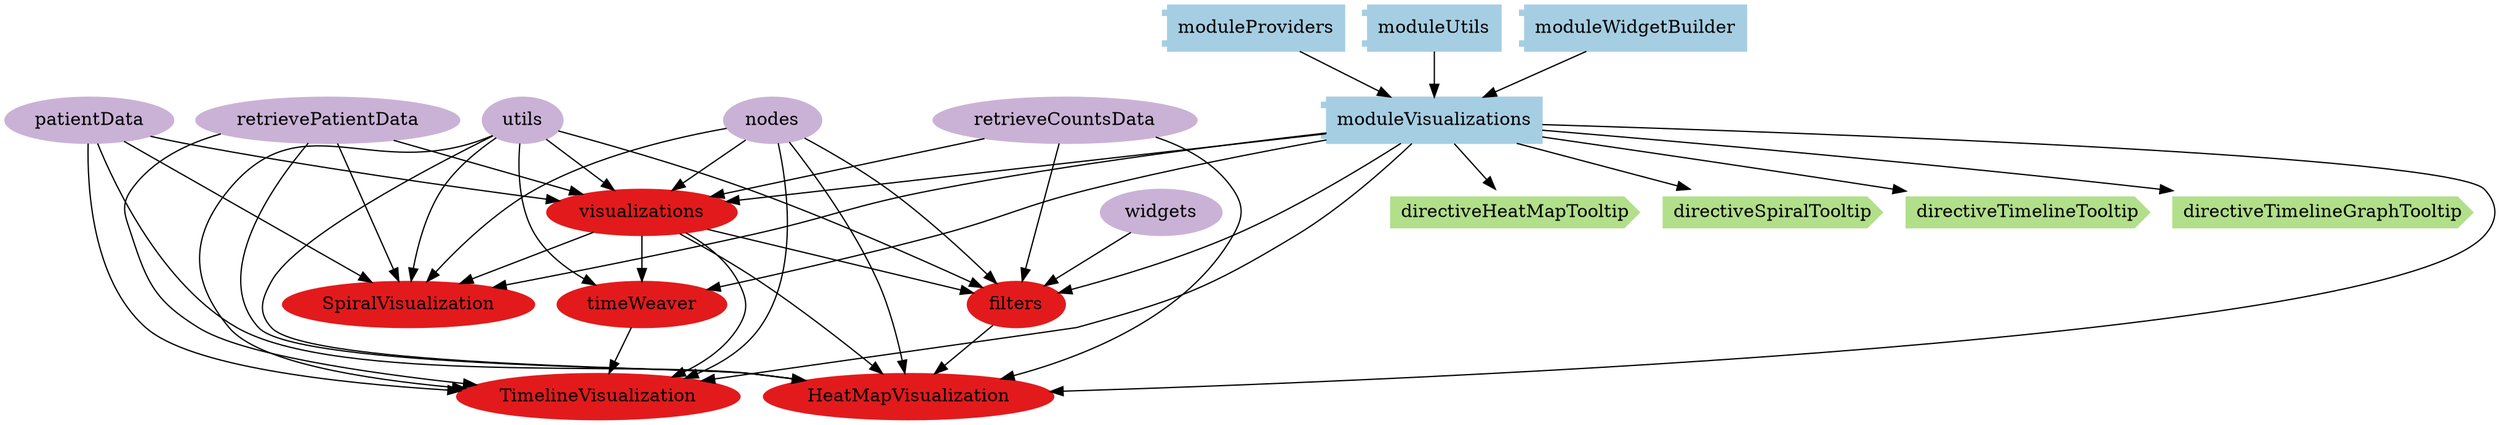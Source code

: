 digraph dependencies {
  node[shape="component",style="filled",colorscheme=paired12]


    node[shape="component"]
    "moduleVisualizations"[label="moduleVisualizations", color=1]

    
      "moduleProviders"[label="moduleProviders", color=1]
      "moduleProviders" -> "moduleVisualizations"
    
      "moduleUtils"[label="moduleUtils", color=1]
      "moduleUtils" -> "moduleVisualizations"
    
      "moduleWidgetBuilder"[label="moduleWidgetBuilder", color=1]
      "moduleWidgetBuilder" -> "moduleVisualizations"
    


    node[shape="ellipse"]
    


    

    

    
      "HeatMapVisualization"[label="HeatMapVisualization", color=6]
      "moduleVisualizations" -> "HeatMapVisualization"
    
      "SpiralVisualization"[label="SpiralVisualization", color=6]
      "moduleVisualizations" -> "SpiralVisualization"
    
      "TimelineVisualization"[label="TimelineVisualization", color=6]
      "moduleVisualizations" -> "TimelineVisualization"
    
      "timeWeaver"[label="timeWeaver", color=6]
      "moduleVisualizations" -> "timeWeaver"
    
      "filters"[label="filters", color=6]
      "moduleVisualizations" -> "filters"
    
      "visualizations"[label="visualizations", color=6]
      "moduleVisualizations" -> "visualizations"
    

    node[shape="cds"]
    

    
      "directiveHeatMapTooltip"[label="directiveHeatMapTooltip", color=3]
      "moduleVisualizations" -> "directiveHeatMapTooltip"
    
      "directiveSpiralTooltip"[label="directiveSpiralTooltip", color=3]
      "moduleVisualizations" -> "directiveSpiralTooltip"
    
      "directiveTimelineTooltip"[label="directiveTimelineTooltip", color=3]
      "moduleVisualizations" -> "directiveTimelineTooltip"
    
      "directiveTimelineGraphTooltip"[label="directiveTimelineGraphTooltip", color=3]
      "moduleVisualizations" -> "directiveTimelineGraphTooltip"
    









    node[shape="ellipse",style="filled", color=9]
    

    
      
    
      
    
      
    
      
    


    

    

    
      
        "visualizations"[label="visualizations"]
        "visualizations" -> "HeatMapVisualization"
      
        "filters"[label="filters"]
        "filters" -> "HeatMapVisualization"
      
        "patientData"[label="patientData"]
        "patientData" -> "HeatMapVisualization"
      
        "retrieveCountsData"[label="retrieveCountsData"]
        "retrieveCountsData" -> "HeatMapVisualization"
      
        "retrievePatientData"[label="retrievePatientData"]
        "retrievePatientData" -> "HeatMapVisualization"
      
        "utils"[label="utils"]
        "utils" -> "HeatMapVisualization"
      
        "nodes"[label="nodes"]
        "nodes" -> "HeatMapVisualization"
      
    
      
        "visualizations"[label="visualizations"]
        "visualizations" -> "SpiralVisualization"
      
        "patientData"[label="patientData"]
        "patientData" -> "SpiralVisualization"
      
        "retrievePatientData"[label="retrievePatientData"]
        "retrievePatientData" -> "SpiralVisualization"
      
        "utils"[label="utils"]
        "utils" -> "SpiralVisualization"
      
        "nodes"[label="nodes"]
        "nodes" -> "SpiralVisualization"
      
    
      
        "visualizations"[label="visualizations"]
        "visualizations" -> "TimelineVisualization"
      
        "patientData"[label="patientData"]
        "patientData" -> "TimelineVisualization"
      
        "retrievePatientData"[label="retrievePatientData"]
        "retrievePatientData" -> "TimelineVisualization"
      
        "utils"[label="utils"]
        "utils" -> "TimelineVisualization"
      
        "nodes"[label="nodes"]
        "nodes" -> "TimelineVisualization"
      
        "timeWeaver"[label="timeWeaver"]
        "timeWeaver" -> "TimelineVisualization"
      
    
      
        "utils"[label="utils"]
        "utils" -> "timeWeaver"
      
        "visualizations"[label="visualizations"]
        "visualizations" -> "timeWeaver"
      
    
      
        "retrieveCountsData"[label="retrieveCountsData"]
        "retrieveCountsData" -> "filters"
      
        "utils"[label="utils"]
        "utils" -> "filters"
      
        "nodes"[label="nodes"]
        "nodes" -> "filters"
      
        "visualizations"[label="visualizations"]
        "visualizations" -> "filters"
      
        "widgets"[label="widgets"]
        "widgets" -> "filters"
      
    
      
        "patientData"[label="patientData"]
        "patientData" -> "visualizations"
      
        "retrievePatientData"[label="retrievePatientData"]
        "retrievePatientData" -> "visualizations"
      
        "retrieveCountsData"[label="retrieveCountsData"]
        "retrieveCountsData" -> "visualizations"
      
        "utils"[label="utils"]
        "utils" -> "visualizations"
      
        "nodes"[label="nodes"]
        "nodes" -> "visualizations"
      
    

    


}
